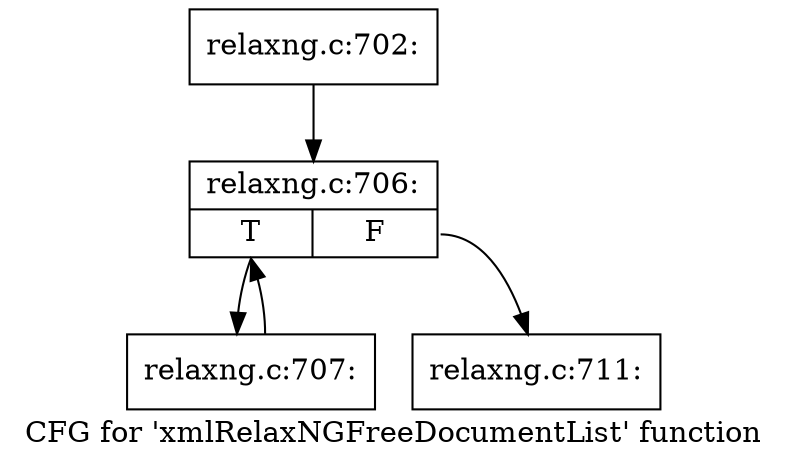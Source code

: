 digraph "CFG for 'xmlRelaxNGFreeDocumentList' function" {
	label="CFG for 'xmlRelaxNGFreeDocumentList' function";

	Node0x555e9c243bb0 [shape=record,label="{relaxng.c:702:}"];
	Node0x555e9c243bb0 -> Node0x555e9c2445a0;
	Node0x555e9c2445a0 [shape=record,label="{relaxng.c:706:|{<s0>T|<s1>F}}"];
	Node0x555e9c2445a0:s0 -> Node0x555e9c2449a0;
	Node0x555e9c2445a0:s1 -> Node0x555e9c2447c0;
	Node0x555e9c2449a0 [shape=record,label="{relaxng.c:707:}"];
	Node0x555e9c2449a0 -> Node0x555e9c2445a0;
	Node0x555e9c2447c0 [shape=record,label="{relaxng.c:711:}"];
}
